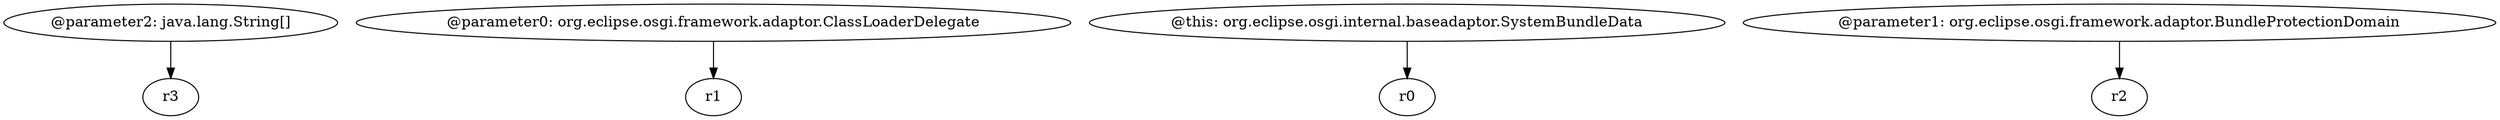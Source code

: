 digraph g {
0[label="@parameter2: java.lang.String[]"]
1[label="r3"]
0->1[label=""]
2[label="@parameter0: org.eclipse.osgi.framework.adaptor.ClassLoaderDelegate"]
3[label="r1"]
2->3[label=""]
4[label="@this: org.eclipse.osgi.internal.baseadaptor.SystemBundleData"]
5[label="r0"]
4->5[label=""]
6[label="@parameter1: org.eclipse.osgi.framework.adaptor.BundleProtectionDomain"]
7[label="r2"]
6->7[label=""]
}